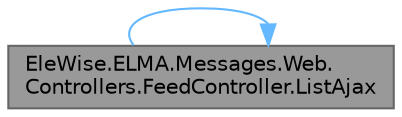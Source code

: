 digraph "EleWise.ELMA.Messages.Web.Controllers.FeedController.ListAjax"
{
 // LATEX_PDF_SIZE
  bgcolor="transparent";
  edge [fontname=Helvetica,fontsize=10,labelfontname=Helvetica,labelfontsize=10];
  node [fontname=Helvetica,fontsize=10,shape=box,height=0.2,width=0.4];
  rankdir="LR";
  Node1 [id="Node000001",label="EleWise.ELMA.Messages.Web.\lControllers.FeedController.ListAjax",height=0.2,width=0.4,color="gray40", fillcolor="grey60", style="filled", fontcolor="black",tooltip="Загрузка ленты сообщений."];
  Node1 -> Node1 [id="edge1_Node000001_Node000001",color="steelblue1",style="solid",tooltip=" "];
}
